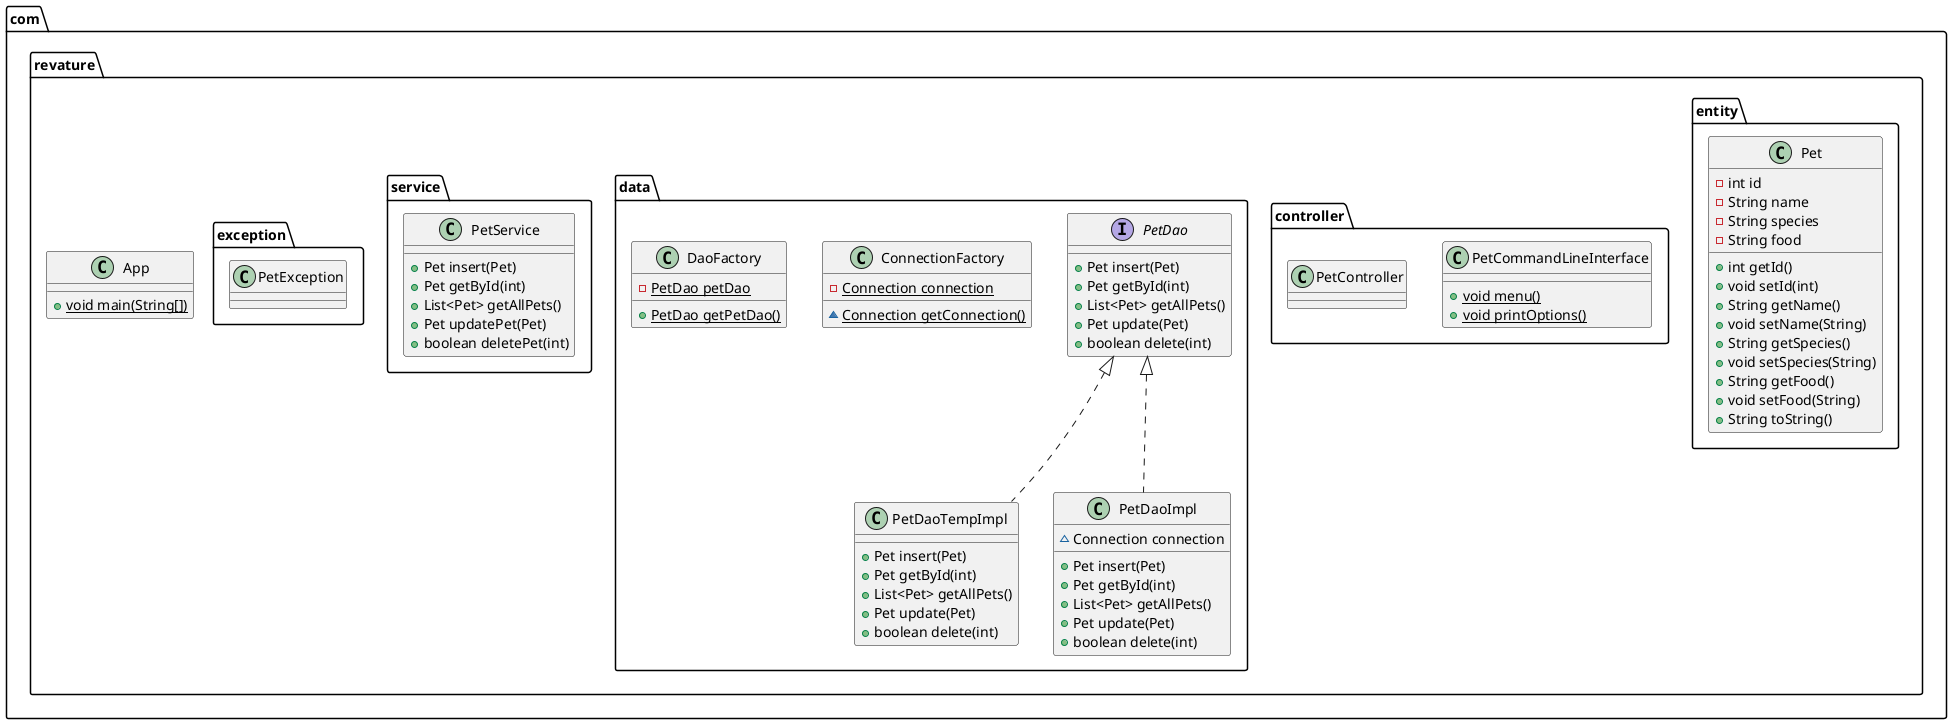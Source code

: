@startuml
class com.revature.entity.Pet {
- int id
- String name
- String species
- String food
+ int getId()
+ void setId(int)
+ String getName()
+ void setName(String)
+ String getSpecies()
+ void setSpecies(String)
+ String getFood()
+ void setFood(String)
+ String toString()
}
class com.revature.controller.PetCommandLineInterface {
+ {static} void menu()
+ {static} void printOptions()
}
interface com.revature.data.PetDao {
+ Pet insert(Pet)
+ Pet getById(int)
+ List<Pet> getAllPets()
+ Pet update(Pet)
+ boolean delete(int)
}
class com.revature.App {
+ {static} void main(String[])
}
class com.revature.service.PetService {
+ Pet insert(Pet)
+ Pet getById(int)
+ List<Pet> getAllPets()
+ Pet updatePet(Pet)
+ boolean deletePet(int)
}
class com.revature.data.PetDaoTempImpl {
+ Pet insert(Pet)
+ Pet getById(int)
+ List<Pet> getAllPets()
+ Pet update(Pet)
+ boolean delete(int)
}
class com.revature.data.ConnectionFactory {
- {static} Connection connection
~ {static} Connection getConnection()
}
class com.revature.controller.PetController {
}
class com.revature.data.PetDaoImpl {
~ Connection connection
+ Pet insert(Pet)
+ Pet getById(int)
+ List<Pet> getAllPets()
+ Pet update(Pet)
+ boolean delete(int)
}
class com.revature.exception.PetException {
}
class com.revature.data.DaoFactory {
- {static} PetDao petDao
+ {static} PetDao getPetDao()
}


com.revature.data.PetDao <|.. com.revature.data.PetDaoTempImpl
com.revature.data.PetDao <|.. com.revature.data.PetDaoImpl
@enduml